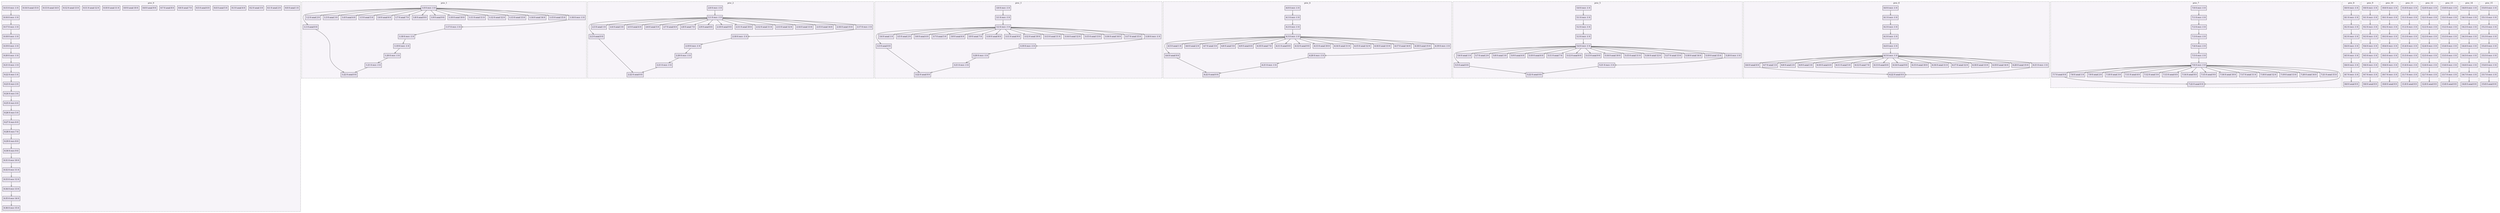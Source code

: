 digraph{node[shape=record style=filled colorscheme=purd9 fillcolor=2];subgraph cluster0{style=dashed;colorscheme=purd9;bgcolor=1;edge[arrowhead=empty];label=proc_0;0[label="0:0 0 send 1 0"];1[label="0:1 0 send 2 0"];2[label="0:2 0 send 3 0"];3[label="0:3 0 send 4 0"];4[label="0:4 0 send 5 0"];5[label="0:5 0 send 6 0"];6[label="0:6 0 send 7 0"];7[label="0:7 0 send 8 0"];8[label="0:8 0 send 9 0"];9[label="0:9 0 send 10 0"];10[label="0:10 0 send 11 0"];11[label="0:11 0 send 12 0"];12[label="0:12 0 send 13 0"];13[label="0:13 0 send 14 0"];14[label="0:14 0 send 15 0"];15[label="0:15 0 recv -1 0"];16[label="0:16 0 recv -1 0"];17[label="0:17 0 recv -1 0"];18[label="0:18 0 recv -1 0"];19[label="0:19 0 recv -1 0"];20[label="0:20 0 recv -1 0"];21[label="0:21 0 recv -1 0"];22[label="0:22 0 recv 1 0"];23[label="0:23 0 recv 2 0"];24[label="0:24 0 recv 3 0"];25[label="0:25 0 recv 4 0"];26[label="0:26 0 recv 5 0"];27[label="0:27 0 recv 6 0"];28[label="0:28 0 recv 7 0"];29[label="0:29 0 recv 8 0"];30[label="0:30 0 recv 9 0"];31[label="0:31 0 recv 10 0"];32[label="0:32 0 recv 11 0"];33[label="0:33 0 recv 12 0"];34[label="0:34 0 recv 13 0"];35[label="0:35 0 recv 14 0"];36[label="0:36 0 recv 15 0"];15->16;16->17;17->18;18->19;19->20;20->21;21->22;22->23;23->24;24->25;25->26;26->27;27->28;28->29;29->30;30->31;31->32;32->33;33->34;34->35;35->36;}subgraph cluster1{style=dashed;colorscheme=purd9;bgcolor=1;edge[arrowhead=empty];label=proc_1;37[label="1:0 0 recv -1 0"];38[label="1:1 0 send 0 0"];39[label="1:2 0 send 2 0"];40[label="1:3 0 send 3 0"];41[label="1:4 0 send 4 0"];42[label="1:5 0 send 5 0"];43[label="1:6 0 send 6 0"];44[label="1:7 0 send 7 0"];45[label="1:8 0 send 8 0"];46[label="1:9 0 send 9 0"];47[label="1:10 0 send 10 0"];48[label="1:11 0 send 11 0"];49[label="1:12 0 send 12 0"];50[label="1:13 0 send 13 0"];51[label="1:14 0 send 14 0"];52[label="1:15 0 send 15 0"];53[label="1:16 0 recv -1 0"];54[label="1:17 0 recv -1 0"];55[label="1:18 0 recv -1 0"];56[label="1:19 0 recv -1 0"];57[label="1:20 0 recv -1 0"];58[label="1:21 0 recv -1 0"];59[label="1:22 0 send 0 0"];37->38;37->39;37->40;37->41;37->42;37->43;37->44;37->45;37->46;37->47;37->48;37->49;37->50;37->51;37->52;37->53;53->54;54->55;55->56;56->57;57->58;58->59;38->59;}subgraph cluster2{style=dashed;colorscheme=purd9;bgcolor=1;edge[arrowhead=empty];label=proc_2;60[label="2:0 0 recv -1 0"];61[label="2:1 0 recv -1 0"];62[label="2:2 0 send 0 0"];63[label="2:3 0 send 1 0"];64[label="2:4 0 send 3 0"];65[label="2:5 0 send 4 0"];66[label="2:6 0 send 5 0"];67[label="2:7 0 send 6 0"];68[label="2:8 0 send 7 0"];69[label="2:9 0 send 8 0"];70[label="2:10 0 send 9 0"];71[label="2:11 0 send 10 0"];72[label="2:12 0 send 11 0"];73[label="2:13 0 send 12 0"];74[label="2:14 0 send 13 0"];75[label="2:15 0 send 14 0"];76[label="2:16 0 send 15 0"];77[label="2:17 0 recv -1 0"];78[label="2:18 0 recv -1 0"];79[label="2:19 0 recv -1 0"];80[label="2:20 0 recv -1 0"];81[label="2:21 0 recv -1 0"];82[label="2:22 0 send 0 0"];60->61;61->62;61->63;61->64;61->65;61->66;61->67;61->68;61->69;61->70;61->71;61->72;61->73;61->74;61->75;61->76;61->77;77->78;78->79;79->80;80->81;81->82;62->82;}subgraph cluster3{style=dashed;colorscheme=purd9;bgcolor=1;edge[arrowhead=empty];label=proc_3;83[label="3:0 0 recv -1 0"];84[label="3:1 0 recv -1 0"];85[label="3:2 0 recv -1 0"];86[label="3:3 0 send 0 0"];87[label="3:4 0 send 1 0"];88[label="3:5 0 send 2 0"];89[label="3:6 0 send 4 0"];90[label="3:7 0 send 5 0"];91[label="3:8 0 send 6 0"];92[label="3:9 0 send 7 0"];93[label="3:10 0 send 8 0"];94[label="3:11 0 send 9 0"];95[label="3:12 0 send 10 0"];96[label="3:13 0 send 11 0"];97[label="3:14 0 send 12 0"];98[label="3:15 0 send 13 0"];99[label="3:16 0 send 14 0"];100[label="3:17 0 send 15 0"];101[label="3:18 0 recv -1 0"];102[label="3:19 0 recv -1 0"];103[label="3:20 0 recv -1 0"];104[label="3:21 0 recv -1 0"];105[label="3:22 0 send 0 0"];83->84;84->85;85->86;85->87;85->88;85->89;85->90;85->91;85->92;85->93;85->94;85->95;85->96;85->97;85->98;85->99;85->100;85->101;101->102;102->103;103->104;104->105;86->105;}subgraph cluster4{style=dashed;colorscheme=purd9;bgcolor=1;edge[arrowhead=empty];label=proc_4;106[label="4:0 0 recv -1 0"];107[label="4:1 0 recv -1 0"];108[label="4:2 0 recv -1 0"];109[label="4:3 0 recv -1 0"];110[label="4:4 0 send 0 0"];111[label="4:5 0 send 1 0"];112[label="4:6 0 send 2 0"];113[label="4:7 0 send 3 0"];114[label="4:8 0 send 5 0"];115[label="4:9 0 send 6 0"];116[label="4:10 0 send 7 0"];117[label="4:11 0 send 8 0"];118[label="4:12 0 send 9 0"];119[label="4:13 0 send 10 0"];120[label="4:14 0 send 11 0"];121[label="4:15 0 send 12 0"];122[label="4:16 0 send 13 0"];123[label="4:17 0 send 14 0"];124[label="4:18 0 send 15 0"];125[label="4:19 0 recv -1 0"];126[label="4:20 0 recv -1 0"];127[label="4:21 0 recv -1 0"];128[label="4:22 0 send 0 0"];106->107;107->108;108->109;109->110;109->111;109->112;109->113;109->114;109->115;109->116;109->117;109->118;109->119;109->120;109->121;109->122;109->123;109->124;109->125;125->126;126->127;127->128;110->128;}subgraph cluster5{style=dashed;colorscheme=purd9;bgcolor=1;edge[arrowhead=empty];label=proc_5;129[label="5:0 0 recv -1 0"];130[label="5:1 0 recv -1 0"];131[label="5:2 0 recv -1 0"];132[label="5:3 0 recv -1 0"];133[label="5:4 0 recv -1 0"];134[label="5:5 0 send 0 0"];135[label="5:6 0 send 1 0"];136[label="5:7 0 send 2 0"];137[label="5:8 0 send 3 0"];138[label="5:9 0 send 4 0"];139[label="5:10 0 send 6 0"];140[label="5:11 0 send 7 0"];141[label="5:12 0 send 8 0"];142[label="5:13 0 send 9 0"];143[label="5:14 0 send 10 0"];144[label="5:15 0 send 11 0"];145[label="5:16 0 send 12 0"];146[label="5:17 0 send 13 0"];147[label="5:18 0 send 14 0"];148[label="5:19 0 send 15 0"];149[label="5:20 0 recv -1 0"];150[label="5:21 0 recv -1 0"];151[label="5:22 0 send 0 0"];129->130;130->131;131->132;132->133;133->134;133->135;133->136;133->137;133->138;133->139;133->140;133->141;133->142;133->143;133->144;133->145;133->146;133->147;133->148;133->149;149->150;150->151;134->151;}subgraph cluster6{style=dashed;colorscheme=purd9;bgcolor=1;edge[arrowhead=empty];label=proc_6;152[label="6:0 0 recv -1 0"];153[label="6:1 0 recv -1 0"];154[label="6:2 0 recv -1 0"];155[label="6:3 0 recv -1 0"];156[label="6:4 0 recv -1 0"];157[label="6:5 0 recv -1 0"];158[label="6:6 0 send 0 0"];159[label="6:7 0 send 1 0"];160[label="6:8 0 send 2 0"];161[label="6:9 0 send 3 0"];162[label="6:10 0 send 4 0"];163[label="6:11 0 send 5 0"];164[label="6:12 0 send 7 0"];165[label="6:13 0 send 8 0"];166[label="6:14 0 send 9 0"];167[label="6:15 0 send 10 0"];168[label="6:16 0 send 11 0"];169[label="6:17 0 send 12 0"];170[label="6:18 0 send 13 0"];171[label="6:19 0 send 14 0"];172[label="6:20 0 send 15 0"];173[label="6:21 0 recv -1 0"];174[label="6:22 0 send 0 0"];152->153;153->154;154->155;155->156;156->157;157->158;157->159;157->160;157->161;157->162;157->163;157->164;157->165;157->166;157->167;157->168;157->169;157->170;157->171;157->172;157->173;173->174;158->174;}subgraph cluster7{style=dashed;colorscheme=purd9;bgcolor=1;edge[arrowhead=empty];label=proc_7;175[label="7:0 0 recv -1 0"];176[label="7:1 0 recv -1 0"];177[label="7:2 0 recv -1 0"];178[label="7:3 0 recv -1 0"];179[label="7:4 0 recv -1 0"];180[label="7:5 0 recv -1 0"];181[label="7:6 0 recv -1 0"];182[label="7:7 0 send 0 0"];183[label="7:8 0 send 1 0"];184[label="7:9 0 send 2 0"];185[label="7:10 0 send 3 0"];186[label="7:11 0 send 4 0"];187[label="7:12 0 send 5 0"];188[label="7:13 0 send 6 0"];189[label="7:14 0 send 8 0"];190[label="7:15 0 send 9 0"];191[label="7:16 0 send 10 0"];192[label="7:17 0 send 11 0"];193[label="7:18 0 send 12 0"];194[label="7:19 0 send 13 0"];195[label="7:20 0 send 14 0"];196[label="7:21 0 send 15 0"];197[label="7:22 0 send 0 0"];175->176;176->177;177->178;178->179;179->180;180->181;181->182;181->183;181->184;181->185;181->186;181->187;181->188;181->189;181->190;181->191;181->192;181->193;181->194;181->195;181->196;182->197;181->197;}subgraph cluster8{style=dashed;colorscheme=purd9;bgcolor=1;edge[arrowhead=empty];label=proc_8;198[label="8:0 0 recv -1 0"];199[label="8:1 0 recv -1 0"];200[label="8:2 0 recv -1 0"];201[label="8:3 0 recv -1 0"];202[label="8:4 0 recv -1 0"];203[label="8:5 0 recv -1 0"];204[label="8:6 0 recv -1 0"];205[label="8:7 0 recv -1 0"];206[label="8:8 0 send 0 0"];198->199;199->200;200->201;201->202;202->203;203->204;204->205;205->206;}subgraph cluster9{style=dashed;colorscheme=purd9;bgcolor=1;edge[arrowhead=empty];label=proc_9;207[label="9:0 0 recv -1 0"];208[label="9:1 0 recv -1 0"];209[label="9:2 0 recv -1 0"];210[label="9:3 0 recv -1 0"];211[label="9:4 0 recv -1 0"];212[label="9:5 0 recv -1 0"];213[label="9:6 0 recv -1 0"];214[label="9:7 0 recv -1 0"];215[label="9:8 0 send 0 0"];207->208;208->209;209->210;210->211;211->212;212->213;213->214;214->215;}subgraph cluster10{style=dashed;colorscheme=purd9;bgcolor=1;edge[arrowhead=empty];label=proc_10;216[label="10:0 0 recv -1 0"];217[label="10:1 0 recv -1 0"];218[label="10:2 0 recv -1 0"];219[label="10:3 0 recv -1 0"];220[label="10:4 0 recv -1 0"];221[label="10:5 0 recv -1 0"];222[label="10:6 0 recv -1 0"];223[label="10:7 0 recv -1 0"];224[label="10:8 0 send 0 0"];216->217;217->218;218->219;219->220;220->221;221->222;222->223;223->224;}subgraph cluster11{style=dashed;colorscheme=purd9;bgcolor=1;edge[arrowhead=empty];label=proc_11;225[label="11:0 0 recv -1 0"];226[label="11:1 0 recv -1 0"];227[label="11:2 0 recv -1 0"];228[label="11:3 0 recv -1 0"];229[label="11:4 0 recv -1 0"];230[label="11:5 0 recv -1 0"];231[label="11:6 0 recv -1 0"];232[label="11:7 0 recv -1 0"];233[label="11:8 0 send 0 0"];225->226;226->227;227->228;228->229;229->230;230->231;231->232;232->233;}subgraph cluster12{style=dashed;colorscheme=purd9;bgcolor=1;edge[arrowhead=empty];label=proc_12;234[label="12:0 0 recv -1 0"];235[label="12:1 0 recv -1 0"];236[label="12:2 0 recv -1 0"];237[label="12:3 0 recv -1 0"];238[label="12:4 0 recv -1 0"];239[label="12:5 0 recv -1 0"];240[label="12:6 0 recv -1 0"];241[label="12:7 0 recv -1 0"];242[label="12:8 0 send 0 0"];234->235;235->236;236->237;237->238;238->239;239->240;240->241;241->242;}subgraph cluster13{style=dashed;colorscheme=purd9;bgcolor=1;edge[arrowhead=empty];label=proc_13;243[label="13:0 0 recv -1 0"];244[label="13:1 0 recv -1 0"];245[label="13:2 0 recv -1 0"];246[label="13:3 0 recv -1 0"];247[label="13:4 0 recv -1 0"];248[label="13:5 0 recv -1 0"];249[label="13:6 0 recv -1 0"];250[label="13:7 0 recv -1 0"];251[label="13:8 0 send 0 0"];243->244;244->245;245->246;246->247;247->248;248->249;249->250;250->251;}subgraph cluster14{style=dashed;colorscheme=purd9;bgcolor=1;edge[arrowhead=empty];label=proc_14;252[label="14:0 0 recv -1 0"];253[label="14:1 0 recv -1 0"];254[label="14:2 0 recv -1 0"];255[label="14:3 0 recv -1 0"];256[label="14:4 0 recv -1 0"];257[label="14:5 0 recv -1 0"];258[label="14:6 0 recv -1 0"];259[label="14:7 0 recv -1 0"];260[label="14:8 0 send 0 0"];252->253;253->254;254->255;255->256;256->257;257->258;258->259;259->260;}subgraph cluster15{style=dashed;colorscheme=purd9;bgcolor=1;edge[arrowhead=empty];label=proc_15;261[label="15:0 0 recv -1 0"];262[label="15:1 0 recv -1 0"];263[label="15:2 0 recv -1 0"];264[label="15:3 0 recv -1 0"];265[label="15:4 0 recv -1 0"];266[label="15:5 0 recv -1 0"];267[label="15:6 0 recv -1 0"];268[label="15:7 0 recv -1 0"];269[label="15:8 0 send 0 0"];261->262;262->263;263->264;264->265;265->266;266->267;267->268;268->269;}}